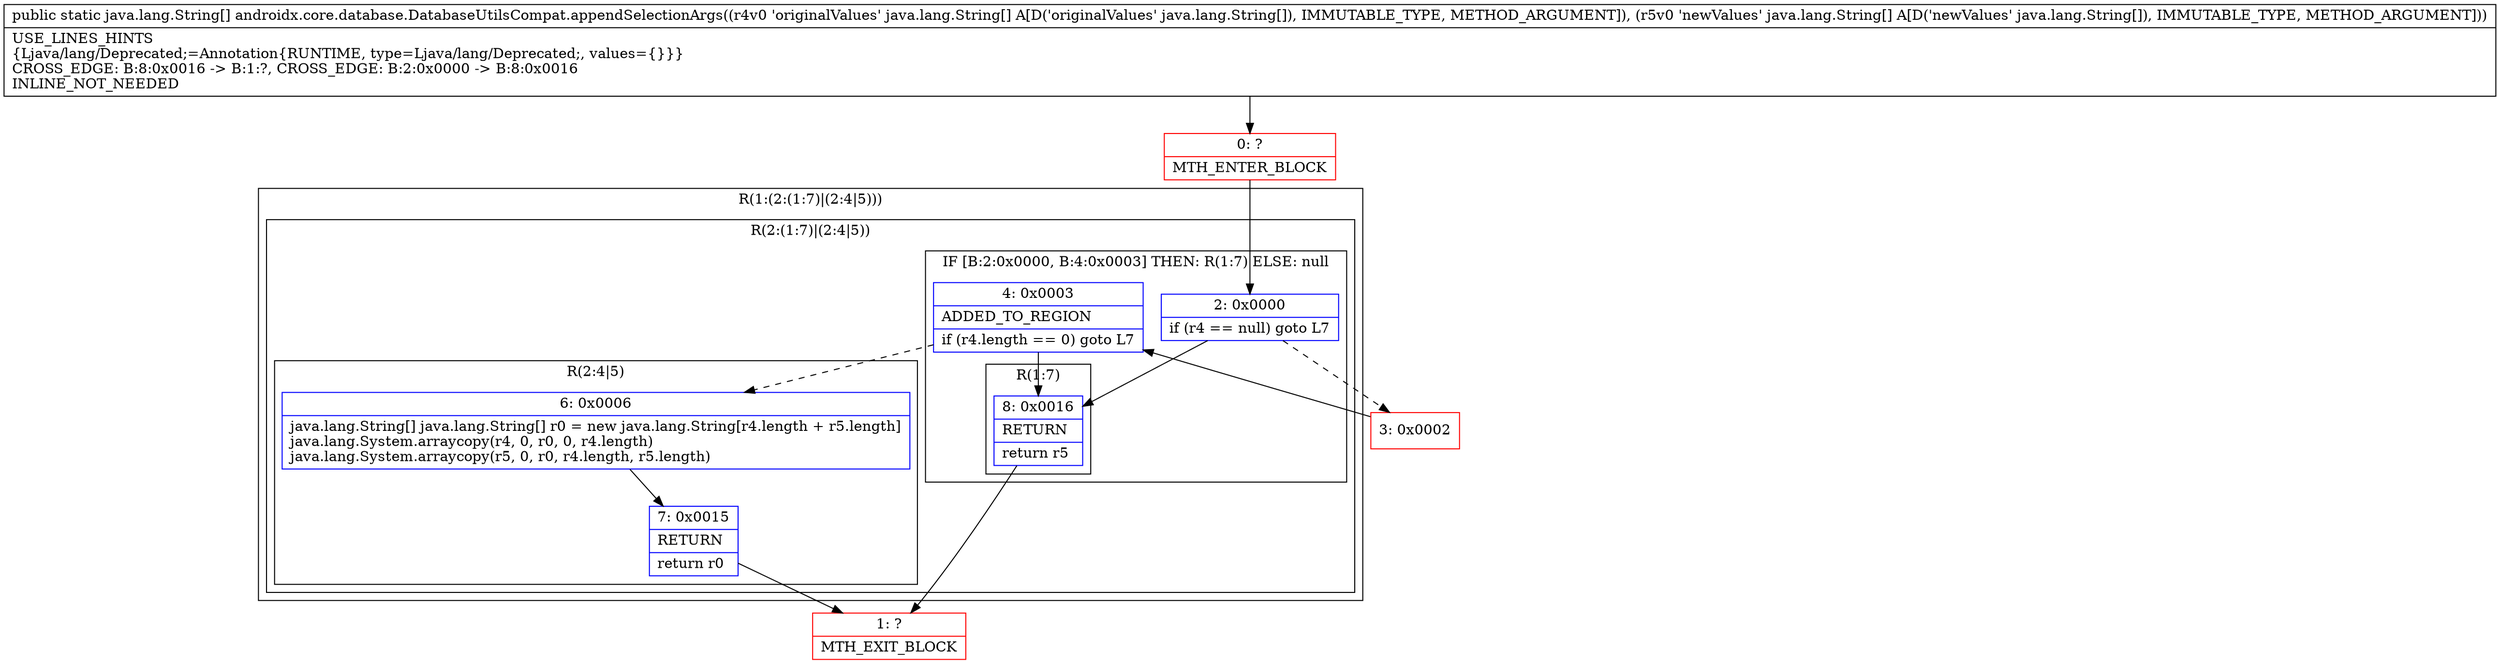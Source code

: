 digraph "CFG forandroidx.core.database.DatabaseUtilsCompat.appendSelectionArgs([Ljava\/lang\/String;[Ljava\/lang\/String;)[Ljava\/lang\/String;" {
subgraph cluster_Region_1675628388 {
label = "R(1:(2:(1:7)|(2:4|5)))";
node [shape=record,color=blue];
subgraph cluster_Region_1499683418 {
label = "R(2:(1:7)|(2:4|5))";
node [shape=record,color=blue];
subgraph cluster_IfRegion_338622688 {
label = "IF [B:2:0x0000, B:4:0x0003] THEN: R(1:7) ELSE: null";
node [shape=record,color=blue];
Node_2 [shape=record,label="{2\:\ 0x0000|if (r4 == null) goto L7\l}"];
Node_4 [shape=record,label="{4\:\ 0x0003|ADDED_TO_REGION\l|if (r4.length == 0) goto L7\l}"];
subgraph cluster_Region_1289792073 {
label = "R(1:7)";
node [shape=record,color=blue];
Node_8 [shape=record,label="{8\:\ 0x0016|RETURN\l|return r5\l}"];
}
}
subgraph cluster_Region_1916583391 {
label = "R(2:4|5)";
node [shape=record,color=blue];
Node_6 [shape=record,label="{6\:\ 0x0006|java.lang.String[] java.lang.String[] r0 = new java.lang.String[r4.length + r5.length]\ljava.lang.System.arraycopy(r4, 0, r0, 0, r4.length)\ljava.lang.System.arraycopy(r5, 0, r0, r4.length, r5.length)\l}"];
Node_7 [shape=record,label="{7\:\ 0x0015|RETURN\l|return r0\l}"];
}
}
}
Node_0 [shape=record,color=red,label="{0\:\ ?|MTH_ENTER_BLOCK\l}"];
Node_3 [shape=record,color=red,label="{3\:\ 0x0002}"];
Node_1 [shape=record,color=red,label="{1\:\ ?|MTH_EXIT_BLOCK\l}"];
MethodNode[shape=record,label="{public static java.lang.String[] androidx.core.database.DatabaseUtilsCompat.appendSelectionArgs((r4v0 'originalValues' java.lang.String[] A[D('originalValues' java.lang.String[]), IMMUTABLE_TYPE, METHOD_ARGUMENT]), (r5v0 'newValues' java.lang.String[] A[D('newValues' java.lang.String[]), IMMUTABLE_TYPE, METHOD_ARGUMENT]))  | USE_LINES_HINTS\l\{Ljava\/lang\/Deprecated;=Annotation\{RUNTIME, type=Ljava\/lang\/Deprecated;, values=\{\}\}\}\lCROSS_EDGE: B:8:0x0016 \-\> B:1:?, CROSS_EDGE: B:2:0x0000 \-\> B:8:0x0016\lINLINE_NOT_NEEDED\l}"];
MethodNode -> Node_0;Node_2 -> Node_3[style=dashed];
Node_2 -> Node_8;
Node_4 -> Node_6[style=dashed];
Node_4 -> Node_8;
Node_8 -> Node_1;
Node_6 -> Node_7;
Node_7 -> Node_1;
Node_0 -> Node_2;
Node_3 -> Node_4;
}

